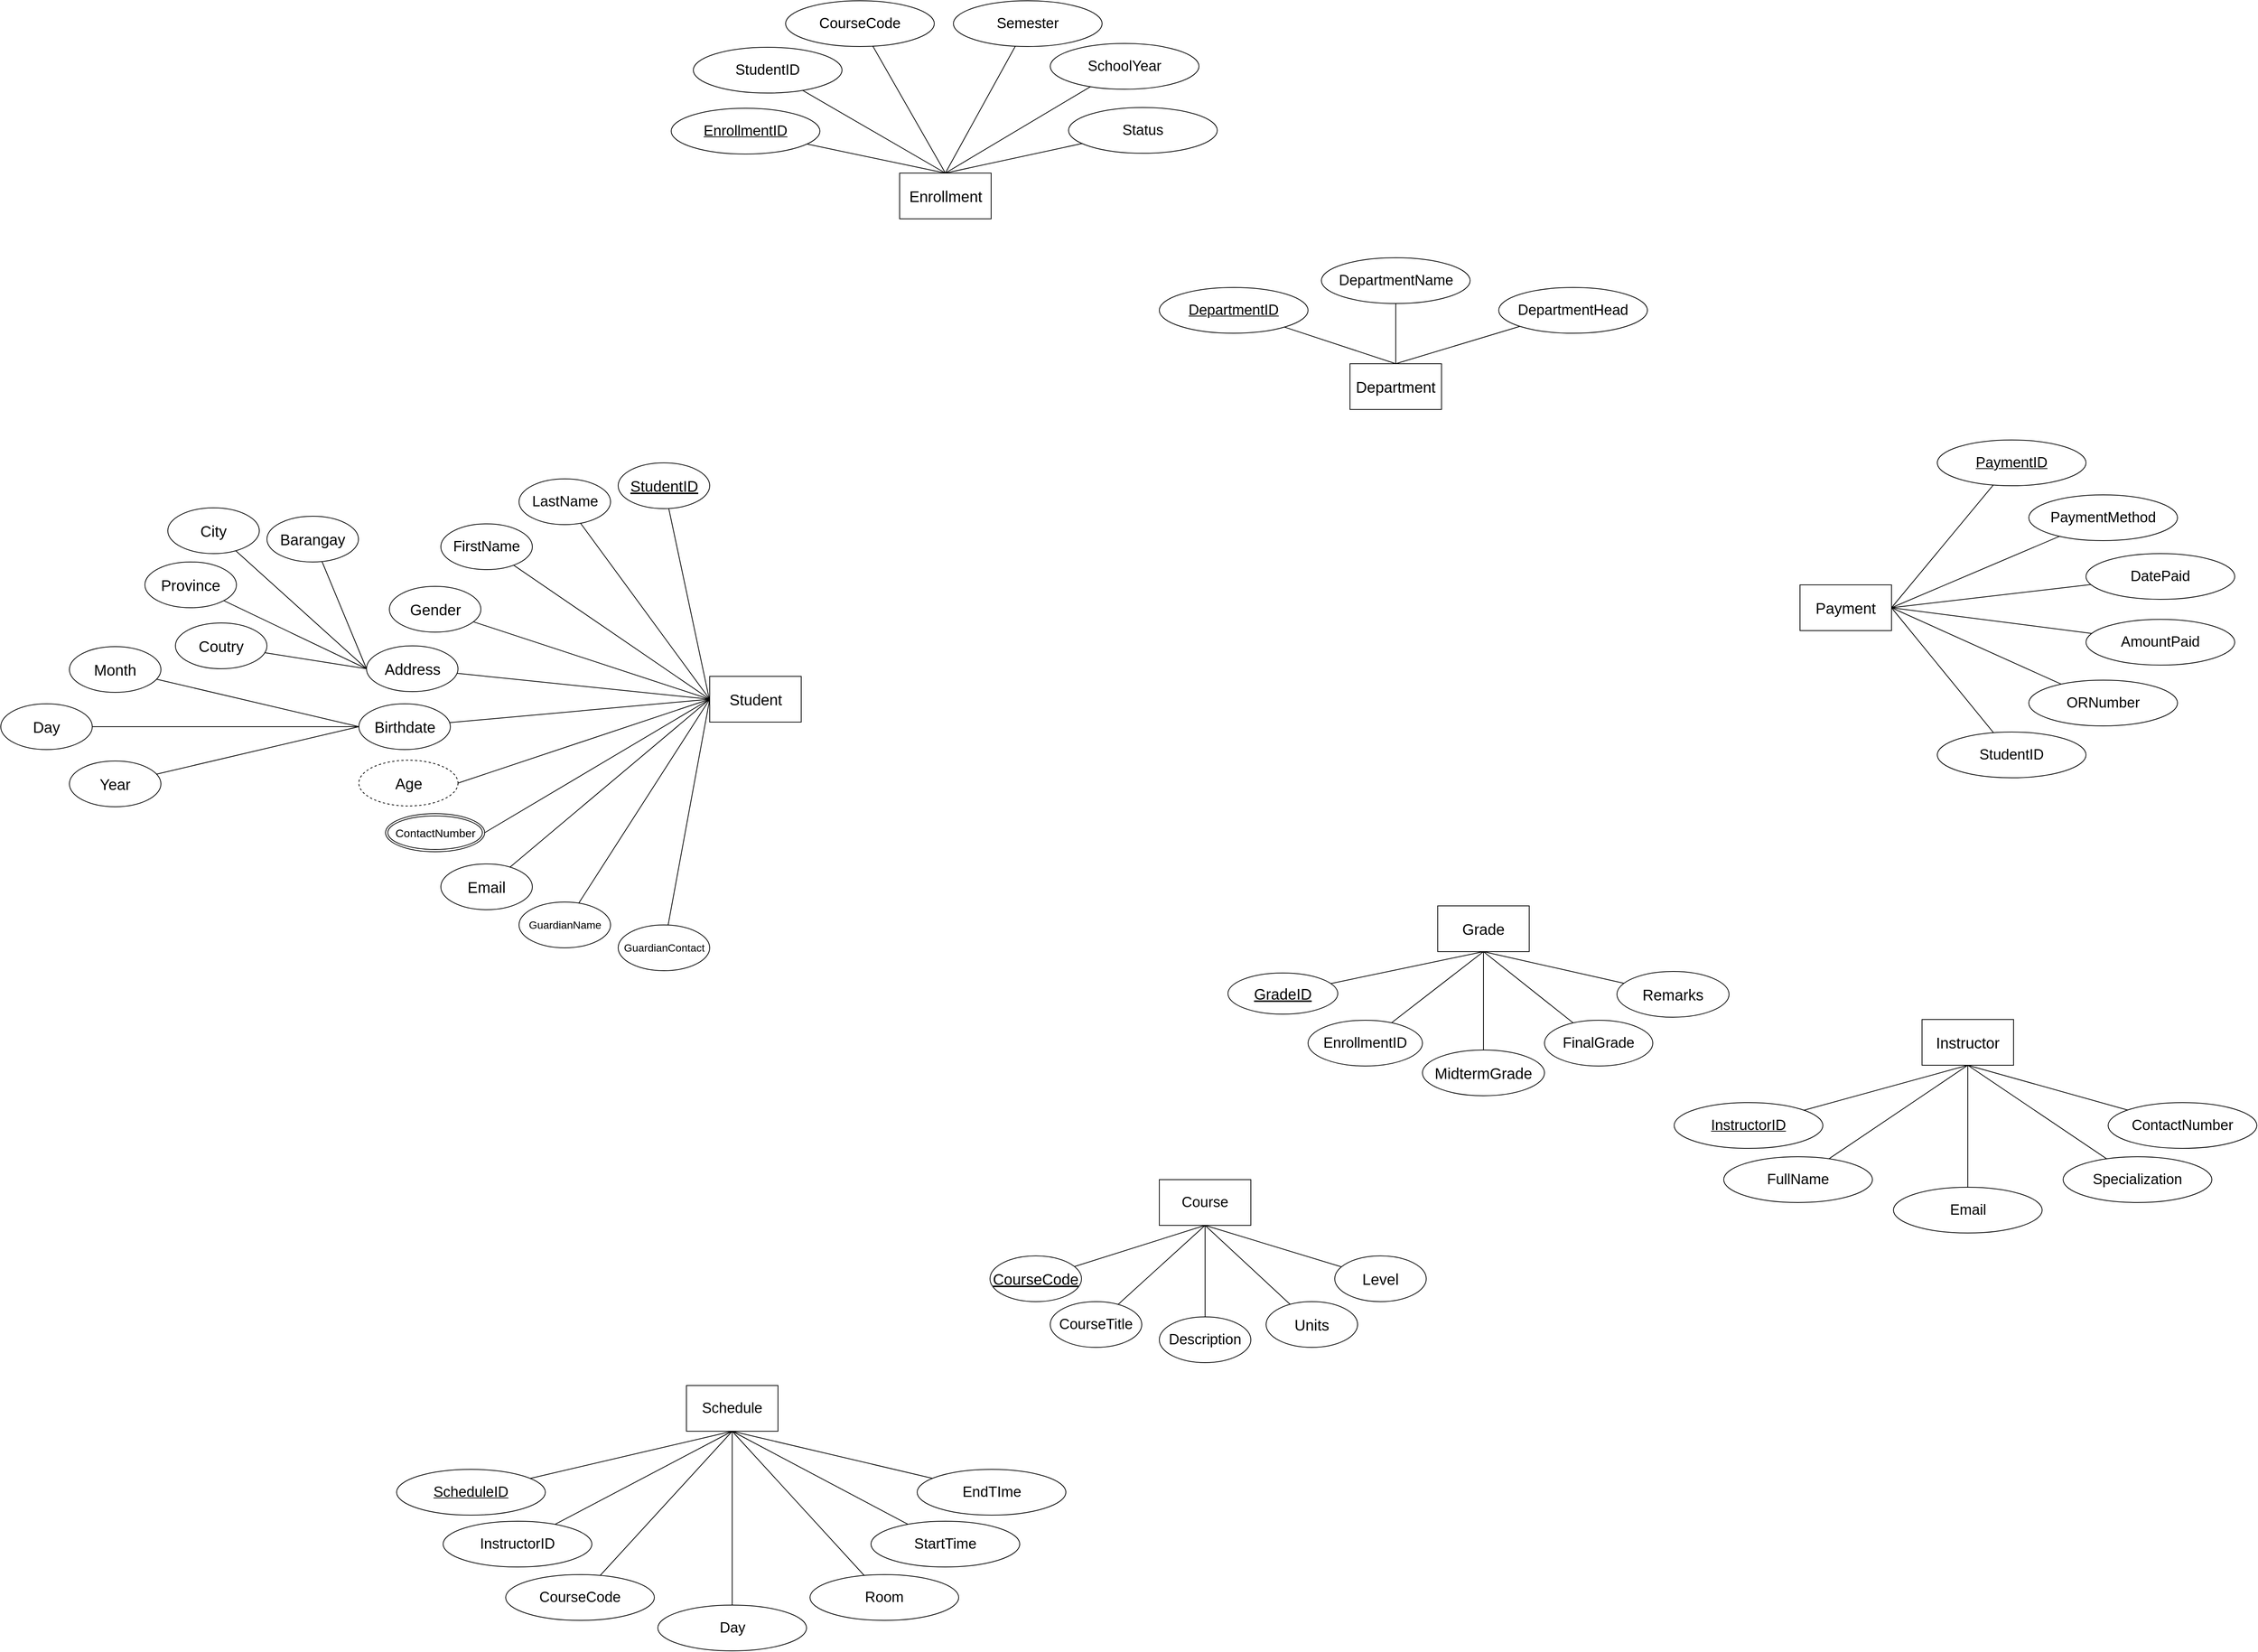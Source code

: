 <mxfile version="28.2.2">
  <diagram name="Page-1" id="AGJRzT_OhnzU_PfbtV0n">
    <mxGraphModel dx="3189" dy="1984" grid="1" gridSize="10" guides="1" tooltips="1" connect="1" arrows="1" fold="1" page="1" pageScale="1" pageWidth="850" pageHeight="1100" math="0" shadow="0">
      <root>
        <mxCell id="0" />
        <mxCell id="1" parent="0" />
        <mxCell id="HV2ZFBBPWrTVuAOWlXsi-6" value="Payment" style="rounded=0;whiteSpace=wrap;html=1;fontSize=20;" parent="1" vertex="1">
          <mxGeometry x="820" y="130" width="120" height="60" as="geometry" />
        </mxCell>
        <mxCell id="HV2ZFBBPWrTVuAOWlXsi-8" value="Grade" style="rounded=0;whiteSpace=wrap;html=1;fontSize=20;" parent="1" vertex="1">
          <mxGeometry x="345" y="551" width="120" height="60" as="geometry" />
        </mxCell>
        <mxCell id="78UuznA5aA8SNeWMlHvX-40" style="edgeStyle=none;curved=1;rounded=0;orthogonalLoop=1;jettySize=auto;html=1;entryX=1;entryY=0.5;entryDx=0;entryDy=0;fontSize=12;startSize=8;endSize=8;endArrow=none;endFill=0;" edge="1" parent="1" source="VZnbxfNPQ8UnDCiT-unX-41" target="HV2ZFBBPWrTVuAOWlXsi-6">
          <mxGeometry relative="1" as="geometry" />
        </mxCell>
        <mxCell id="VZnbxfNPQ8UnDCiT-unX-41" value="StudentID" style="ellipse;whiteSpace=wrap;html=1;fontSize=19;" parent="1" vertex="1">
          <mxGeometry x="1000" y="323" width="195" height="60" as="geometry" />
        </mxCell>
        <mxCell id="78UuznA5aA8SNeWMlHvX-45" style="edgeStyle=none;curved=1;rounded=0;orthogonalLoop=1;jettySize=auto;html=1;entryX=1;entryY=0.5;entryDx=0;entryDy=0;fontSize=12;startSize=8;endSize=8;endArrow=none;endFill=0;" edge="1" parent="1" source="VZnbxfNPQ8UnDCiT-unX-42" target="HV2ZFBBPWrTVuAOWlXsi-6">
          <mxGeometry relative="1" as="geometry" />
        </mxCell>
        <mxCell id="VZnbxfNPQ8UnDCiT-unX-42" value="&lt;u&gt;PaymentID&lt;/u&gt;" style="ellipse;whiteSpace=wrap;html=1;fontSize=19;" parent="1" vertex="1">
          <mxGeometry x="1000" y="-60" width="195" height="60" as="geometry" />
        </mxCell>
        <mxCell id="78UuznA5aA8SNeWMlHvX-41" style="edgeStyle=none;curved=1;rounded=0;orthogonalLoop=1;jettySize=auto;html=1;entryX=1;entryY=0.5;entryDx=0;entryDy=0;fontSize=12;startSize=8;endSize=8;endArrow=none;endFill=0;" edge="1" parent="1" source="VZnbxfNPQ8UnDCiT-unX-43" target="HV2ZFBBPWrTVuAOWlXsi-6">
          <mxGeometry relative="1" as="geometry" />
        </mxCell>
        <mxCell id="VZnbxfNPQ8UnDCiT-unX-43" value="ORNumber" style="ellipse;whiteSpace=wrap;html=1;fontSize=19;" parent="1" vertex="1">
          <mxGeometry x="1120" y="255" width="195" height="60" as="geometry" />
        </mxCell>
        <mxCell id="78UuznA5aA8SNeWMlHvX-43" style="edgeStyle=none;curved=1;rounded=0;orthogonalLoop=1;jettySize=auto;html=1;entryX=1;entryY=0.5;entryDx=0;entryDy=0;fontSize=12;startSize=8;endSize=8;endArrow=none;endFill=0;" edge="1" parent="1" source="VZnbxfNPQ8UnDCiT-unX-44" target="HV2ZFBBPWrTVuAOWlXsi-6">
          <mxGeometry relative="1" as="geometry" />
        </mxCell>
        <mxCell id="VZnbxfNPQ8UnDCiT-unX-44" value="DatePaid" style="ellipse;whiteSpace=wrap;html=1;fontSize=19;" parent="1" vertex="1">
          <mxGeometry x="1195" y="89" width="195" height="60" as="geometry" />
        </mxCell>
        <mxCell id="78UuznA5aA8SNeWMlHvX-42" style="edgeStyle=none;curved=1;rounded=0;orthogonalLoop=1;jettySize=auto;html=1;entryX=1;entryY=0.5;entryDx=0;entryDy=0;fontSize=12;startSize=8;endSize=8;endArrow=none;endFill=0;" edge="1" parent="1" source="VZnbxfNPQ8UnDCiT-unX-45" target="HV2ZFBBPWrTVuAOWlXsi-6">
          <mxGeometry relative="1" as="geometry" />
        </mxCell>
        <mxCell id="VZnbxfNPQ8UnDCiT-unX-45" value="AmountPaid" style="ellipse;whiteSpace=wrap;html=1;fontSize=19;" parent="1" vertex="1">
          <mxGeometry x="1195" y="175.25" width="195" height="60" as="geometry" />
        </mxCell>
        <mxCell id="78UuznA5aA8SNeWMlHvX-44" style="edgeStyle=none;curved=1;rounded=0;orthogonalLoop=1;jettySize=auto;html=1;entryX=1;entryY=0.5;entryDx=0;entryDy=0;fontSize=12;startSize=8;endSize=8;endArrow=none;endFill=0;" edge="1" parent="1" source="VZnbxfNPQ8UnDCiT-unX-56" target="HV2ZFBBPWrTVuAOWlXsi-6">
          <mxGeometry relative="1" as="geometry" />
        </mxCell>
        <mxCell id="VZnbxfNPQ8UnDCiT-unX-56" value="PaymentMethod" style="ellipse;whiteSpace=wrap;html=1;fontSize=19;" parent="1" vertex="1">
          <mxGeometry x="1120" y="12" width="195" height="60" as="geometry" />
        </mxCell>
        <mxCell id="78UuznA5aA8SNeWMlHvX-54" style="edgeStyle=none;curved=1;rounded=0;orthogonalLoop=1;jettySize=auto;html=1;entryX=0.5;entryY=1;entryDx=0;entryDy=0;fontSize=12;startSize=8;endSize=8;endArrow=none;endFill=0;" edge="1" parent="1" source="VZnbxfNPQ8UnDCiT-unX-77" target="HV2ZFBBPWrTVuAOWlXsi-8">
          <mxGeometry relative="1" as="geometry" />
        </mxCell>
        <mxCell id="VZnbxfNPQ8UnDCiT-unX-77" value="EnrollmentID" style="ellipse;whiteSpace=wrap;html=1;fontSize=19;" parent="1" vertex="1">
          <mxGeometry x="175" y="701" width="150" height="60" as="geometry" />
        </mxCell>
        <mxCell id="78UuznA5aA8SNeWMlHvX-56" style="edgeStyle=none;curved=1;rounded=0;orthogonalLoop=1;jettySize=auto;html=1;entryX=0.5;entryY=1;entryDx=0;entryDy=0;fontSize=12;startSize=8;endSize=8;endArrow=none;endFill=0;" edge="1" parent="1" source="VZnbxfNPQ8UnDCiT-unX-78" target="HV2ZFBBPWrTVuAOWlXsi-8">
          <mxGeometry relative="1" as="geometry" />
        </mxCell>
        <mxCell id="VZnbxfNPQ8UnDCiT-unX-78" value="FinalGrade" style="ellipse;whiteSpace=wrap;html=1;fontSize=19;" parent="1" vertex="1">
          <mxGeometry x="485" y="701" width="142" height="60" as="geometry" />
        </mxCell>
        <mxCell id="78UuznA5aA8SNeWMlHvX-53" style="edgeStyle=none;curved=1;rounded=0;orthogonalLoop=1;jettySize=auto;html=1;entryX=0.5;entryY=1;entryDx=0;entryDy=0;fontSize=12;startSize=8;endSize=8;endArrow=none;endFill=0;" edge="1" parent="1" source="VZnbxfNPQ8UnDCiT-unX-79" target="HV2ZFBBPWrTVuAOWlXsi-8">
          <mxGeometry relative="1" as="geometry" />
        </mxCell>
        <mxCell id="VZnbxfNPQ8UnDCiT-unX-79" value="&lt;u&gt;GradeID&lt;/u&gt;" style="ellipse;whiteSpace=wrap;html=1;fontSize=20;" parent="1" vertex="1">
          <mxGeometry x="70" y="639" width="144" height="54" as="geometry" />
        </mxCell>
        <mxCell id="78UuznA5aA8SNeWMlHvX-55" style="edgeStyle=none;curved=1;rounded=0;orthogonalLoop=1;jettySize=auto;html=1;entryX=0.5;entryY=1;entryDx=0;entryDy=0;fontSize=12;startSize=8;endSize=8;endArrow=none;endFill=0;" edge="1" parent="1" source="VZnbxfNPQ8UnDCiT-unX-80" target="HV2ZFBBPWrTVuAOWlXsi-8">
          <mxGeometry relative="1" as="geometry" />
        </mxCell>
        <mxCell id="VZnbxfNPQ8UnDCiT-unX-80" value="MidtermGrade" style="ellipse;whiteSpace=wrap;html=1;fontSize=20;" parent="1" vertex="1">
          <mxGeometry x="325" y="740" width="160" height="60" as="geometry" />
        </mxCell>
        <mxCell id="78UuznA5aA8SNeWMlHvX-57" style="edgeStyle=none;curved=1;rounded=0;orthogonalLoop=1;jettySize=auto;html=1;entryX=0.5;entryY=1;entryDx=0;entryDy=0;fontSize=12;startSize=8;endSize=8;endArrow=none;endFill=0;" edge="1" parent="1" source="VZnbxfNPQ8UnDCiT-unX-81" target="HV2ZFBBPWrTVuAOWlXsi-8">
          <mxGeometry relative="1" as="geometry" />
        </mxCell>
        <mxCell id="VZnbxfNPQ8UnDCiT-unX-81" value="Remarks" style="ellipse;whiteSpace=wrap;html=1;fontSize=20;" parent="1" vertex="1">
          <mxGeometry x="580" y="637" width="147" height="60" as="geometry" />
        </mxCell>
        <mxCell id="VZnbxfNPQ8UnDCiT-unX-2" value="Schedule" style="rounded=0;whiteSpace=wrap;html=1;fontSize=19;" parent="1" vertex="1">
          <mxGeometry x="-640" y="1180" width="120" height="60" as="geometry" />
        </mxCell>
        <mxCell id="78UuznA5aA8SNeWMlHvX-18" style="edgeStyle=none;curved=1;rounded=0;orthogonalLoop=1;jettySize=auto;html=1;fontSize=12;startSize=8;endSize=8;entryX=0.5;entryY=1;entryDx=0;entryDy=0;endArrow=none;endFill=0;" edge="1" parent="1" source="VZnbxfNPQ8UnDCiT-unX-60" target="VZnbxfNPQ8UnDCiT-unX-2">
          <mxGeometry relative="1" as="geometry">
            <mxPoint x="-630" y="1360" as="targetPoint" />
          </mxGeometry>
        </mxCell>
        <mxCell id="VZnbxfNPQ8UnDCiT-unX-60" value="CourseCode" style="ellipse;whiteSpace=wrap;html=1;fontSize=19;" parent="1" vertex="1">
          <mxGeometry x="-877" y="1428" width="195" height="60" as="geometry" />
        </mxCell>
        <mxCell id="78UuznA5aA8SNeWMlHvX-16" style="edgeStyle=none;curved=1;rounded=0;orthogonalLoop=1;jettySize=auto;html=1;entryX=0.5;entryY=1;entryDx=0;entryDy=0;fontSize=12;startSize=8;endSize=8;endArrow=none;endFill=0;" edge="1" parent="1" source="VZnbxfNPQ8UnDCiT-unX-61" target="VZnbxfNPQ8UnDCiT-unX-2">
          <mxGeometry relative="1" as="geometry" />
        </mxCell>
        <mxCell id="VZnbxfNPQ8UnDCiT-unX-61" value="&lt;u&gt;ScheduleID&lt;/u&gt;" style="ellipse;whiteSpace=wrap;html=1;fontSize=19;" parent="1" vertex="1">
          <mxGeometry x="-1020" y="1290" width="195" height="60" as="geometry" />
        </mxCell>
        <mxCell id="78UuznA5aA8SNeWMlHvX-17" style="edgeStyle=none;curved=1;rounded=0;orthogonalLoop=1;jettySize=auto;html=1;entryX=0.5;entryY=1;entryDx=0;entryDy=0;fontSize=12;startSize=8;endSize=8;endArrow=none;endFill=0;" edge="1" parent="1" source="VZnbxfNPQ8UnDCiT-unX-62" target="VZnbxfNPQ8UnDCiT-unX-2">
          <mxGeometry relative="1" as="geometry" />
        </mxCell>
        <mxCell id="VZnbxfNPQ8UnDCiT-unX-62" value="InstructorID" style="ellipse;whiteSpace=wrap;html=1;fontSize=19;" parent="1" vertex="1">
          <mxGeometry x="-959" y="1358" width="195" height="60" as="geometry" />
        </mxCell>
        <mxCell id="78UuznA5aA8SNeWMlHvX-19" style="edgeStyle=none;curved=1;rounded=0;orthogonalLoop=1;jettySize=auto;html=1;entryX=0.5;entryY=1;entryDx=0;entryDy=0;fontSize=12;startSize=8;endSize=8;endArrow=none;endFill=0;" edge="1" parent="1" source="VZnbxfNPQ8UnDCiT-unX-63" target="VZnbxfNPQ8UnDCiT-unX-2">
          <mxGeometry relative="1" as="geometry" />
        </mxCell>
        <mxCell id="VZnbxfNPQ8UnDCiT-unX-63" value="Day" style="ellipse;whiteSpace=wrap;html=1;fontSize=19;" parent="1" vertex="1">
          <mxGeometry x="-677.5" y="1468" width="195" height="60" as="geometry" />
        </mxCell>
        <mxCell id="78UuznA5aA8SNeWMlHvX-20" style="edgeStyle=none;curved=1;rounded=0;orthogonalLoop=1;jettySize=auto;html=1;entryX=0.5;entryY=1;entryDx=0;entryDy=0;fontSize=12;startSize=8;endSize=8;endArrow=none;endFill=0;" edge="1" parent="1" source="VZnbxfNPQ8UnDCiT-unX-64" target="VZnbxfNPQ8UnDCiT-unX-2">
          <mxGeometry relative="1" as="geometry" />
        </mxCell>
        <mxCell id="VZnbxfNPQ8UnDCiT-unX-64" value="Room" style="ellipse;whiteSpace=wrap;html=1;fontSize=19;" parent="1" vertex="1">
          <mxGeometry x="-478" y="1428" width="195" height="60" as="geometry" />
        </mxCell>
        <mxCell id="78UuznA5aA8SNeWMlHvX-21" style="edgeStyle=none;curved=1;rounded=0;orthogonalLoop=1;jettySize=auto;html=1;entryX=0.5;entryY=1;entryDx=0;entryDy=0;fontSize=12;startSize=8;endSize=8;endArrow=none;endFill=0;" edge="1" parent="1" source="VZnbxfNPQ8UnDCiT-unX-65" target="VZnbxfNPQ8UnDCiT-unX-2">
          <mxGeometry relative="1" as="geometry" />
        </mxCell>
        <mxCell id="VZnbxfNPQ8UnDCiT-unX-65" value="StartTime" style="ellipse;whiteSpace=wrap;html=1;fontSize=19;" parent="1" vertex="1">
          <mxGeometry x="-398" y="1358" width="195" height="60" as="geometry" />
        </mxCell>
        <mxCell id="78UuznA5aA8SNeWMlHvX-22" style="edgeStyle=none;curved=1;rounded=0;orthogonalLoop=1;jettySize=auto;html=1;entryX=0.5;entryY=1;entryDx=0;entryDy=0;fontSize=12;startSize=8;endSize=8;endArrow=none;endFill=0;" edge="1" parent="1" source="VZnbxfNPQ8UnDCiT-unX-74" target="VZnbxfNPQ8UnDCiT-unX-2">
          <mxGeometry relative="1" as="geometry" />
        </mxCell>
        <mxCell id="VZnbxfNPQ8UnDCiT-unX-74" value="EndTIme" style="ellipse;whiteSpace=wrap;html=1;fontSize=19;" parent="1" vertex="1">
          <mxGeometry x="-337.5" y="1290" width="195" height="60" as="geometry" />
        </mxCell>
        <mxCell id="78UuznA5aA8SNeWMlHvX-23" value="" style="group" vertex="1" connectable="0" parent="1">
          <mxGeometry x="-1069.5" y="-30" width="580" height="666" as="geometry" />
        </mxCell>
        <mxCell id="HV2ZFBBPWrTVuAOWlXsi-1" value="Student" style="rounded=0;whiteSpace=wrap;html=1;fontSize=20;" parent="78UuznA5aA8SNeWMlHvX-23" vertex="1">
          <mxGeometry x="460" y="280" width="120" height="60" as="geometry" />
        </mxCell>
        <mxCell id="VZnbxfNPQ8UnDCiT-unX-3" value="&lt;u&gt;StudentID&lt;/u&gt;" style="ellipse;whiteSpace=wrap;html=1;fontSize=20;" parent="78UuznA5aA8SNeWMlHvX-23" vertex="1">
          <mxGeometry x="340" width="120" height="60" as="geometry" />
        </mxCell>
        <mxCell id="VZnbxfNPQ8UnDCiT-unX-4" value="FirstName" style="ellipse;whiteSpace=wrap;html=1;fontSize=19;" parent="78UuznA5aA8SNeWMlHvX-23" vertex="1">
          <mxGeometry x="107.5" y="80" width="120" height="60" as="geometry" />
        </mxCell>
        <mxCell id="VZnbxfNPQ8UnDCiT-unX-5" value="LastName" style="ellipse;whiteSpace=wrap;html=1;fontSize=19;" parent="78UuznA5aA8SNeWMlHvX-23" vertex="1">
          <mxGeometry x="210" y="21" width="120" height="60" as="geometry" />
        </mxCell>
        <mxCell id="VZnbxfNPQ8UnDCiT-unX-8" value="Birthdate" style="ellipse;whiteSpace=wrap;html=1;fontSize=20;" parent="78UuznA5aA8SNeWMlHvX-23" vertex="1">
          <mxGeometry y="316" width="120" height="60" as="geometry" />
        </mxCell>
        <mxCell id="VZnbxfNPQ8UnDCiT-unX-11" value="Email" style="ellipse;whiteSpace=wrap;html=1;fontSize=20;" parent="78UuznA5aA8SNeWMlHvX-23" vertex="1">
          <mxGeometry x="107.5" y="526" width="120" height="60" as="geometry" />
        </mxCell>
        <mxCell id="VZnbxfNPQ8UnDCiT-unX-12" value="Address" style="ellipse;whiteSpace=wrap;html=1;fontSize=20;" parent="78UuznA5aA8SNeWMlHvX-23" vertex="1">
          <mxGeometry x="10" y="240" width="120" height="60" as="geometry" />
        </mxCell>
        <mxCell id="VZnbxfNPQ8UnDCiT-unX-13" value="GuardianContact" style="ellipse;whiteSpace=wrap;html=1;fontSize=14;" parent="78UuznA5aA8SNeWMlHvX-23" vertex="1">
          <mxGeometry x="340" y="606" width="120" height="60" as="geometry" />
        </mxCell>
        <mxCell id="VZnbxfNPQ8UnDCiT-unX-14" value="GuardianName" style="ellipse;whiteSpace=wrap;html=1;fontSize=14;" parent="78UuznA5aA8SNeWMlHvX-23" vertex="1">
          <mxGeometry x="210" y="576" width="120" height="60" as="geometry" />
        </mxCell>
        <mxCell id="VZnbxfNPQ8UnDCiT-unX-19" value="Gender" style="ellipse;whiteSpace=wrap;html=1;fontSize=20;" parent="78UuznA5aA8SNeWMlHvX-23" vertex="1">
          <mxGeometry x="40" y="162" width="120" height="60" as="geometry" />
        </mxCell>
        <mxCell id="VZnbxfNPQ8UnDCiT-unX-83" style="rounded=0;orthogonalLoop=1;jettySize=auto;html=1;endArrow=none;endFill=0;entryX=-0.003;entryY=0.51;entryDx=0;entryDy=0;entryPerimeter=0;" parent="78UuznA5aA8SNeWMlHvX-23" source="VZnbxfNPQ8UnDCiT-unX-3" target="HV2ZFBBPWrTVuAOWlXsi-1" edge="1">
          <mxGeometry relative="1" as="geometry">
            <mxPoint x="280" y="320" as="targetPoint" />
          </mxGeometry>
        </mxCell>
        <mxCell id="VZnbxfNPQ8UnDCiT-unX-84" style="rounded=0;orthogonalLoop=1;jettySize=auto;html=1;entryX=0;entryY=0.5;entryDx=0;entryDy=0;endArrow=none;endFill=0;" parent="78UuznA5aA8SNeWMlHvX-23" source="VZnbxfNPQ8UnDCiT-unX-4" target="HV2ZFBBPWrTVuAOWlXsi-1" edge="1">
          <mxGeometry relative="1" as="geometry" />
        </mxCell>
        <mxCell id="VZnbxfNPQ8UnDCiT-unX-85" style="rounded=0;orthogonalLoop=1;jettySize=auto;html=1;entryX=0;entryY=0.5;entryDx=0;entryDy=0;endArrow=none;endFill=0;" parent="78UuznA5aA8SNeWMlHvX-23" source="VZnbxfNPQ8UnDCiT-unX-5" target="HV2ZFBBPWrTVuAOWlXsi-1" edge="1">
          <mxGeometry relative="1" as="geometry" />
        </mxCell>
        <mxCell id="78UuznA5aA8SNeWMlHvX-7" style="edgeStyle=none;curved=1;rounded=0;orthogonalLoop=1;jettySize=auto;html=1;entryX=0;entryY=0.5;entryDx=0;entryDy=0;fontSize=12;startSize=8;endSize=8;endArrow=none;endFill=0;" edge="1" parent="78UuznA5aA8SNeWMlHvX-23" source="VZnbxfNPQ8UnDCiT-unX-8" target="HV2ZFBBPWrTVuAOWlXsi-1">
          <mxGeometry relative="1" as="geometry" />
        </mxCell>
        <mxCell id="78UuznA5aA8SNeWMlHvX-8" style="edgeStyle=none;curved=1;rounded=0;orthogonalLoop=1;jettySize=auto;html=1;fontSize=12;startSize=8;endSize=8;entryX=0;entryY=0.5;entryDx=0;entryDy=0;endArrow=none;endFill=0;exitX=1;exitY=0.5;exitDx=0;exitDy=0;" edge="1" parent="78UuznA5aA8SNeWMlHvX-23" source="78UuznA5aA8SNeWMlHvX-75" target="HV2ZFBBPWrTVuAOWlXsi-1">
          <mxGeometry relative="1" as="geometry">
            <mxPoint x="400" y="310" as="targetPoint" />
            <mxPoint x="169.5" y="390" as="sourcePoint" />
          </mxGeometry>
        </mxCell>
        <mxCell id="78UuznA5aA8SNeWMlHvX-9" style="edgeStyle=none;curved=1;rounded=0;orthogonalLoop=1;jettySize=auto;html=1;fontSize=12;startSize=8;endSize=8;entryX=0;entryY=0.5;entryDx=0;entryDy=0;endArrow=none;endFill=0;exitX=1;exitY=0.5;exitDx=0;exitDy=0;" edge="1" parent="78UuznA5aA8SNeWMlHvX-23" source="78UuznA5aA8SNeWMlHvX-73" target="HV2ZFBBPWrTVuAOWlXsi-1">
          <mxGeometry relative="1" as="geometry">
            <mxPoint x="400" y="310" as="targetPoint" />
            <mxPoint x="141.725" y="474.442" as="sourcePoint" />
          </mxGeometry>
        </mxCell>
        <mxCell id="78UuznA5aA8SNeWMlHvX-10" style="edgeStyle=none;curved=1;rounded=0;orthogonalLoop=1;jettySize=auto;html=1;entryX=0;entryY=0.5;entryDx=0;entryDy=0;fontSize=12;startSize=8;endSize=8;endArrow=none;endFill=0;" edge="1" parent="78UuznA5aA8SNeWMlHvX-23" source="VZnbxfNPQ8UnDCiT-unX-11" target="HV2ZFBBPWrTVuAOWlXsi-1">
          <mxGeometry relative="1" as="geometry" />
        </mxCell>
        <mxCell id="78UuznA5aA8SNeWMlHvX-4" style="edgeStyle=none;curved=1;rounded=0;orthogonalLoop=1;jettySize=auto;html=1;entryX=0;entryY=0.5;entryDx=0;entryDy=0;fontSize=12;startSize=8;endSize=8;endArrow=none;endFill=0;" edge="1" parent="78UuznA5aA8SNeWMlHvX-23" source="VZnbxfNPQ8UnDCiT-unX-12" target="HV2ZFBBPWrTVuAOWlXsi-1">
          <mxGeometry relative="1" as="geometry" />
        </mxCell>
        <mxCell id="78UuznA5aA8SNeWMlHvX-14" style="edgeStyle=none;curved=1;rounded=0;orthogonalLoop=1;jettySize=auto;html=1;fontSize=12;startSize=8;endSize=8;entryX=0;entryY=0.5;entryDx=0;entryDy=0;endArrow=none;endFill=0;" edge="1" parent="78UuznA5aA8SNeWMlHvX-23" source="VZnbxfNPQ8UnDCiT-unX-13" target="HV2ZFBBPWrTVuAOWlXsi-1">
          <mxGeometry relative="1" as="geometry">
            <mxPoint x="450" y="380" as="targetPoint" />
          </mxGeometry>
        </mxCell>
        <mxCell id="78UuznA5aA8SNeWMlHvX-11" style="edgeStyle=none;curved=1;rounded=0;orthogonalLoop=1;jettySize=auto;html=1;fontSize=12;startSize=8;endSize=8;entryX=0;entryY=0.5;entryDx=0;entryDy=0;endArrow=none;endFill=0;" edge="1" parent="78UuznA5aA8SNeWMlHvX-23" source="VZnbxfNPQ8UnDCiT-unX-14" target="HV2ZFBBPWrTVuAOWlXsi-1">
          <mxGeometry relative="1" as="geometry">
            <mxPoint x="440" y="310" as="targetPoint" />
          </mxGeometry>
        </mxCell>
        <mxCell id="VZnbxfNPQ8UnDCiT-unX-86" style="rounded=0;orthogonalLoop=1;jettySize=auto;html=1;entryX=0;entryY=0.5;entryDx=0;entryDy=0;endArrow=none;endFill=0;" parent="78UuznA5aA8SNeWMlHvX-23" source="VZnbxfNPQ8UnDCiT-unX-19" target="HV2ZFBBPWrTVuAOWlXsi-1" edge="1">
          <mxGeometry relative="1" as="geometry" />
        </mxCell>
        <mxCell id="78UuznA5aA8SNeWMlHvX-73" value="&lt;font style=&quot;font-size: 15px;&quot;&gt;ContactNumber&lt;/font&gt;" style="ellipse;shape=doubleEllipse;margin=3;whiteSpace=wrap;html=1;align=center;" vertex="1" parent="78UuznA5aA8SNeWMlHvX-23">
          <mxGeometry x="35" y="460" width="130" height="50" as="geometry" />
        </mxCell>
        <mxCell id="78UuznA5aA8SNeWMlHvX-75" value="&lt;font style=&quot;font-size: 20px;&quot;&gt;Age&lt;/font&gt;" style="ellipse;whiteSpace=wrap;html=1;align=center;dashed=1;" vertex="1" parent="78UuznA5aA8SNeWMlHvX-23">
          <mxGeometry y="390" width="130" height="60" as="geometry" />
        </mxCell>
        <mxCell id="HV2ZFBBPWrTVuAOWlXsi-9" value="Enrollment" style="rounded=0;whiteSpace=wrap;html=1;fontSize=20;" parent="1" vertex="1">
          <mxGeometry x="-360.5" y="-410" width="120" height="60" as="geometry" />
        </mxCell>
        <mxCell id="78UuznA5aA8SNeWMlHvX-25" style="edgeStyle=none;curved=1;rounded=0;orthogonalLoop=1;jettySize=auto;html=1;fontSize=12;startSize=8;endSize=8;entryX=0.5;entryY=0;entryDx=0;entryDy=0;endArrow=none;endFill=0;" edge="1" parent="1" source="VZnbxfNPQ8UnDCiT-unX-35" target="HV2ZFBBPWrTVuAOWlXsi-9">
          <mxGeometry relative="1" as="geometry">
            <mxPoint x="-340" y="-510" as="targetPoint" />
          </mxGeometry>
        </mxCell>
        <mxCell id="VZnbxfNPQ8UnDCiT-unX-35" value="StudentID" style="ellipse;whiteSpace=wrap;html=1;fontSize=19;" parent="1" vertex="1">
          <mxGeometry x="-631" y="-575" width="195" height="60" as="geometry" />
        </mxCell>
        <mxCell id="78UuznA5aA8SNeWMlHvX-24" style="edgeStyle=none;curved=1;rounded=0;orthogonalLoop=1;jettySize=auto;html=1;entryX=0.5;entryY=0;entryDx=0;entryDy=0;fontSize=12;startSize=8;endSize=8;endArrow=none;endFill=0;" edge="1" parent="1" source="VZnbxfNPQ8UnDCiT-unX-36" target="HV2ZFBBPWrTVuAOWlXsi-9">
          <mxGeometry relative="1" as="geometry" />
        </mxCell>
        <mxCell id="VZnbxfNPQ8UnDCiT-unX-36" value="&lt;u&gt;EnrollmentID&lt;/u&gt;" style="ellipse;whiteSpace=wrap;html=1;fontSize=19;" parent="1" vertex="1">
          <mxGeometry x="-660" y="-495" width="195" height="60" as="geometry" />
        </mxCell>
        <mxCell id="78UuznA5aA8SNeWMlHvX-26" style="edgeStyle=none;curved=1;rounded=0;orthogonalLoop=1;jettySize=auto;html=1;entryX=0.5;entryY=0;entryDx=0;entryDy=0;fontSize=12;startSize=8;endSize=8;endArrow=none;endFill=0;" edge="1" parent="1" source="VZnbxfNPQ8UnDCiT-unX-37" target="HV2ZFBBPWrTVuAOWlXsi-9">
          <mxGeometry relative="1" as="geometry" />
        </mxCell>
        <mxCell id="VZnbxfNPQ8UnDCiT-unX-37" value="CourseCode" style="ellipse;whiteSpace=wrap;html=1;fontSize=19;" parent="1" vertex="1">
          <mxGeometry x="-510" y="-636" width="195" height="60" as="geometry" />
        </mxCell>
        <mxCell id="78UuznA5aA8SNeWMlHvX-28" style="edgeStyle=none;curved=1;rounded=0;orthogonalLoop=1;jettySize=auto;html=1;fontSize=12;startSize=8;endSize=8;entryX=0.5;entryY=0;entryDx=0;entryDy=0;endArrow=none;endFill=0;" edge="1" parent="1" source="VZnbxfNPQ8UnDCiT-unX-38" target="HV2ZFBBPWrTVuAOWlXsi-9">
          <mxGeometry relative="1" as="geometry">
            <mxPoint x="-240" y="-440" as="targetPoint" />
          </mxGeometry>
        </mxCell>
        <mxCell id="VZnbxfNPQ8UnDCiT-unX-38" value="SchoolYear" style="ellipse;whiteSpace=wrap;html=1;fontSize=19;" parent="1" vertex="1">
          <mxGeometry x="-163" y="-580" width="195" height="60" as="geometry" />
        </mxCell>
        <mxCell id="78UuznA5aA8SNeWMlHvX-27" style="edgeStyle=none;curved=1;rounded=0;orthogonalLoop=1;jettySize=auto;html=1;fontSize=12;startSize=8;endSize=8;entryX=0.5;entryY=0;entryDx=0;entryDy=0;endArrow=none;endFill=0;" edge="1" parent="1" source="VZnbxfNPQ8UnDCiT-unX-39" target="HV2ZFBBPWrTVuAOWlXsi-9">
          <mxGeometry relative="1" as="geometry">
            <mxPoint x="-290.0" y="-430.0" as="targetPoint" />
          </mxGeometry>
        </mxCell>
        <mxCell id="VZnbxfNPQ8UnDCiT-unX-39" value="Semester" style="ellipse;whiteSpace=wrap;html=1;fontSize=19;" parent="1" vertex="1">
          <mxGeometry x="-290" y="-636" width="195" height="60" as="geometry" />
        </mxCell>
        <mxCell id="78UuznA5aA8SNeWMlHvX-29" style="edgeStyle=none;curved=1;rounded=0;orthogonalLoop=1;jettySize=auto;html=1;fontSize=12;startSize=8;endSize=8;entryX=0.5;entryY=0;entryDx=0;entryDy=0;endArrow=none;endFill=0;" edge="1" parent="1" source="VZnbxfNPQ8UnDCiT-unX-40" target="HV2ZFBBPWrTVuAOWlXsi-9">
          <mxGeometry relative="1" as="geometry">
            <mxPoint x="-220" y="-420" as="targetPoint" />
          </mxGeometry>
        </mxCell>
        <mxCell id="VZnbxfNPQ8UnDCiT-unX-40" value="Status" style="ellipse;whiteSpace=wrap;html=1;fontSize=19;" parent="1" vertex="1">
          <mxGeometry x="-139" y="-496" width="195" height="60" as="geometry" />
        </mxCell>
        <mxCell id="HV2ZFBBPWrTVuAOWlXsi-3" value="Department" style="rounded=0;whiteSpace=wrap;html=1;fontSize=20;" parent="1" vertex="1">
          <mxGeometry x="230" y="-160" width="120" height="60" as="geometry" />
        </mxCell>
        <mxCell id="78UuznA5aA8SNeWMlHvX-31" style="edgeStyle=none;curved=1;rounded=0;orthogonalLoop=1;jettySize=auto;html=1;fontSize=12;startSize=8;endSize=8;entryX=0.5;entryY=0;entryDx=0;entryDy=0;endArrow=none;endFill=0;" edge="1" parent="1" source="VZnbxfNPQ8UnDCiT-unX-25" target="HV2ZFBBPWrTVuAOWlXsi-3">
          <mxGeometry relative="1" as="geometry">
            <mxPoint x="310" y="-200" as="targetPoint" />
          </mxGeometry>
        </mxCell>
        <mxCell id="VZnbxfNPQ8UnDCiT-unX-25" value="DepartmentName" style="ellipse;whiteSpace=wrap;html=1;fontSize=19;" parent="1" vertex="1">
          <mxGeometry x="192.5" y="-299" width="195" height="60" as="geometry" />
        </mxCell>
        <mxCell id="78UuznA5aA8SNeWMlHvX-30" style="edgeStyle=none;curved=1;rounded=0;orthogonalLoop=1;jettySize=auto;html=1;entryX=0.5;entryY=0;entryDx=0;entryDy=0;fontSize=12;startSize=8;endSize=8;endArrow=none;endFill=0;" edge="1" parent="1" source="VZnbxfNPQ8UnDCiT-unX-28" target="HV2ZFBBPWrTVuAOWlXsi-3">
          <mxGeometry relative="1" as="geometry" />
        </mxCell>
        <mxCell id="VZnbxfNPQ8UnDCiT-unX-28" value="&lt;u&gt;DepartmentID&lt;/u&gt;" style="ellipse;whiteSpace=wrap;html=1;fontSize=19;" parent="1" vertex="1">
          <mxGeometry x="-20" y="-260" width="195" height="60" as="geometry" />
        </mxCell>
        <mxCell id="78UuznA5aA8SNeWMlHvX-32" style="edgeStyle=none;curved=1;rounded=0;orthogonalLoop=1;jettySize=auto;html=1;entryX=0.5;entryY=0;entryDx=0;entryDy=0;fontSize=12;startSize=8;endSize=8;endArrow=none;endFill=0;" edge="1" parent="1" source="VZnbxfNPQ8UnDCiT-unX-29" target="HV2ZFBBPWrTVuAOWlXsi-3">
          <mxGeometry relative="1" as="geometry" />
        </mxCell>
        <mxCell id="VZnbxfNPQ8UnDCiT-unX-29" value="DepartmentHead" style="ellipse;whiteSpace=wrap;html=1;fontSize=19;" parent="1" vertex="1">
          <mxGeometry x="425" y="-260" width="195" height="60" as="geometry" />
        </mxCell>
        <mxCell id="78UuznA5aA8SNeWMlHvX-38" value="" style="group" vertex="1" connectable="0" parent="1">
          <mxGeometry x="655" y="700" width="764" height="280" as="geometry" />
        </mxCell>
        <mxCell id="HV2ZFBBPWrTVuAOWlXsi-4" value="Instructor" style="rounded=0;whiteSpace=wrap;html=1;fontSize=20;" parent="78UuznA5aA8SNeWMlHvX-38" vertex="1">
          <mxGeometry x="325" width="120" height="60" as="geometry" />
        </mxCell>
        <mxCell id="VZnbxfNPQ8UnDCiT-unX-30" value="FullName" style="ellipse;whiteSpace=wrap;html=1;fontSize=19;" parent="78UuznA5aA8SNeWMlHvX-38" vertex="1">
          <mxGeometry x="65" y="180" width="195" height="60" as="geometry" />
        </mxCell>
        <mxCell id="VZnbxfNPQ8UnDCiT-unX-31" value="&lt;u&gt;InstructorID&lt;/u&gt;" style="ellipse;whiteSpace=wrap;html=1;fontSize=19;" parent="78UuznA5aA8SNeWMlHvX-38" vertex="1">
          <mxGeometry y="109" width="195" height="60" as="geometry" />
        </mxCell>
        <mxCell id="VZnbxfNPQ8UnDCiT-unX-32" value="Email" style="ellipse;whiteSpace=wrap;html=1;fontSize=19;" parent="78UuznA5aA8SNeWMlHvX-38" vertex="1">
          <mxGeometry x="287.5" y="220" width="195" height="60" as="geometry" />
        </mxCell>
        <mxCell id="VZnbxfNPQ8UnDCiT-unX-33" value="ContactNumber" style="ellipse;whiteSpace=wrap;html=1;fontSize=19;" parent="78UuznA5aA8SNeWMlHvX-38" vertex="1">
          <mxGeometry x="569" y="109" width="195" height="60" as="geometry" />
        </mxCell>
        <mxCell id="VZnbxfNPQ8UnDCiT-unX-34" value="Specialization" style="ellipse;whiteSpace=wrap;html=1;fontSize=19;" parent="78UuznA5aA8SNeWMlHvX-38" vertex="1">
          <mxGeometry x="510" y="180" width="195" height="60" as="geometry" />
        </mxCell>
        <mxCell id="78UuznA5aA8SNeWMlHvX-35" style="edgeStyle=none;curved=1;rounded=0;orthogonalLoop=1;jettySize=auto;html=1;entryX=0.5;entryY=1;entryDx=0;entryDy=0;fontSize=12;startSize=8;endSize=8;endArrow=none;endFill=0;" edge="1" parent="78UuznA5aA8SNeWMlHvX-38" source="VZnbxfNPQ8UnDCiT-unX-30" target="HV2ZFBBPWrTVuAOWlXsi-4">
          <mxGeometry relative="1" as="geometry" />
        </mxCell>
        <mxCell id="78UuznA5aA8SNeWMlHvX-33" style="edgeStyle=none;curved=1;rounded=0;orthogonalLoop=1;jettySize=auto;html=1;entryX=0.5;entryY=1;entryDx=0;entryDy=0;fontSize=12;startSize=8;endSize=8;endArrow=none;endFill=0;" edge="1" parent="78UuznA5aA8SNeWMlHvX-38" source="VZnbxfNPQ8UnDCiT-unX-31" target="HV2ZFBBPWrTVuAOWlXsi-4">
          <mxGeometry relative="1" as="geometry" />
        </mxCell>
        <mxCell id="78UuznA5aA8SNeWMlHvX-37" style="edgeStyle=none;curved=1;rounded=0;orthogonalLoop=1;jettySize=auto;html=1;entryX=0.5;entryY=1;entryDx=0;entryDy=0;fontSize=12;startSize=8;endSize=8;endArrow=none;endFill=0;" edge="1" parent="78UuznA5aA8SNeWMlHvX-38" source="VZnbxfNPQ8UnDCiT-unX-32" target="HV2ZFBBPWrTVuAOWlXsi-4">
          <mxGeometry relative="1" as="geometry" />
        </mxCell>
        <mxCell id="78UuznA5aA8SNeWMlHvX-34" style="edgeStyle=none;curved=1;rounded=0;orthogonalLoop=1;jettySize=auto;html=1;fontSize=12;startSize=8;endSize=8;entryX=0.5;entryY=1;entryDx=0;entryDy=0;endArrow=none;endFill=0;" edge="1" parent="78UuznA5aA8SNeWMlHvX-38" source="VZnbxfNPQ8UnDCiT-unX-33" target="HV2ZFBBPWrTVuAOWlXsi-4">
          <mxGeometry relative="1" as="geometry">
            <mxPoint x="415" y="90" as="targetPoint" />
          </mxGeometry>
        </mxCell>
        <mxCell id="78UuznA5aA8SNeWMlHvX-36" style="edgeStyle=none;curved=1;rounded=0;orthogonalLoop=1;jettySize=auto;html=1;entryX=0.5;entryY=1;entryDx=0;entryDy=0;fontSize=12;startSize=8;endSize=8;endArrow=none;endFill=0;" edge="1" parent="78UuznA5aA8SNeWMlHvX-38" source="VZnbxfNPQ8UnDCiT-unX-34" target="HV2ZFBBPWrTVuAOWlXsi-4">
          <mxGeometry relative="1" as="geometry" />
        </mxCell>
        <mxCell id="HV2ZFBBPWrTVuAOWlXsi-2" value="Course" style="rounded=0;whiteSpace=wrap;html=1;fontSize=19;" parent="1" vertex="1">
          <mxGeometry x="-20" y="910" width="120" height="60" as="geometry" />
        </mxCell>
        <mxCell id="78UuznA5aA8SNeWMlHvX-47" style="edgeStyle=none;curved=1;rounded=0;orthogonalLoop=1;jettySize=auto;html=1;entryX=0.5;entryY=1;entryDx=0;entryDy=0;fontSize=12;startSize=8;endSize=8;endArrow=none;endFill=0;" edge="1" parent="1" source="VZnbxfNPQ8UnDCiT-unX-20" target="HV2ZFBBPWrTVuAOWlXsi-2">
          <mxGeometry relative="1" as="geometry" />
        </mxCell>
        <mxCell id="VZnbxfNPQ8UnDCiT-unX-20" value="CourseTitle" style="ellipse;whiteSpace=wrap;html=1;fontSize=19;" parent="1" vertex="1">
          <mxGeometry x="-163" y="1070" width="120" height="60" as="geometry" />
        </mxCell>
        <mxCell id="78UuznA5aA8SNeWMlHvX-48" style="edgeStyle=none;curved=1;rounded=0;orthogonalLoop=1;jettySize=auto;html=1;entryX=0.5;entryY=1;entryDx=0;entryDy=0;fontSize=12;startSize=8;endSize=8;endArrow=none;endFill=0;" edge="1" parent="1" source="VZnbxfNPQ8UnDCiT-unX-21" target="HV2ZFBBPWrTVuAOWlXsi-2">
          <mxGeometry relative="1" as="geometry" />
        </mxCell>
        <mxCell id="VZnbxfNPQ8UnDCiT-unX-21" value="Description" style="ellipse;whiteSpace=wrap;html=1;fontSize=19;" parent="1" vertex="1">
          <mxGeometry x="-20" y="1090" width="120" height="60" as="geometry" />
        </mxCell>
        <mxCell id="78UuznA5aA8SNeWMlHvX-46" style="edgeStyle=none;curved=1;rounded=0;orthogonalLoop=1;jettySize=auto;html=1;entryX=0.5;entryY=1;entryDx=0;entryDy=0;fontSize=12;startSize=8;endSize=8;endArrow=none;endFill=0;" edge="1" parent="1" source="VZnbxfNPQ8UnDCiT-unX-22" target="HV2ZFBBPWrTVuAOWlXsi-2">
          <mxGeometry relative="1" as="geometry" />
        </mxCell>
        <mxCell id="VZnbxfNPQ8UnDCiT-unX-22" value="&lt;u&gt;CourseCode&lt;/u&gt;" style="ellipse;whiteSpace=wrap;html=1;fontSize=20;" parent="1" vertex="1">
          <mxGeometry x="-242" y="1010" width="120" height="60" as="geometry" />
        </mxCell>
        <mxCell id="78UuznA5aA8SNeWMlHvX-49" style="edgeStyle=none;curved=1;rounded=0;orthogonalLoop=1;jettySize=auto;html=1;entryX=0.5;entryY=1;entryDx=0;entryDy=0;fontSize=12;startSize=8;endSize=8;endArrow=none;endFill=0;" edge="1" parent="1" source="VZnbxfNPQ8UnDCiT-unX-23" target="HV2ZFBBPWrTVuAOWlXsi-2">
          <mxGeometry relative="1" as="geometry" />
        </mxCell>
        <mxCell id="VZnbxfNPQ8UnDCiT-unX-23" value="Units" style="ellipse;whiteSpace=wrap;html=1;fontSize=20;" parent="1" vertex="1">
          <mxGeometry x="120" y="1070" width="120" height="60" as="geometry" />
        </mxCell>
        <mxCell id="78UuznA5aA8SNeWMlHvX-51" style="edgeStyle=none;curved=1;rounded=0;orthogonalLoop=1;jettySize=auto;html=1;entryX=0.5;entryY=1;entryDx=0;entryDy=0;fontSize=12;startSize=8;endSize=8;endArrow=none;endFill=0;" edge="1" parent="1" source="VZnbxfNPQ8UnDCiT-unX-24" target="HV2ZFBBPWrTVuAOWlXsi-2">
          <mxGeometry relative="1" as="geometry" />
        </mxCell>
        <mxCell id="VZnbxfNPQ8UnDCiT-unX-24" value="Level" style="ellipse;whiteSpace=wrap;html=1;fontSize=20;" parent="1" vertex="1">
          <mxGeometry x="210" y="1010" width="120" height="60" as="geometry" />
        </mxCell>
        <mxCell id="78UuznA5aA8SNeWMlHvX-62" style="edgeStyle=none;curved=1;rounded=0;orthogonalLoop=1;jettySize=auto;html=1;fontSize=12;startSize=8;endSize=8;entryX=0;entryY=0.5;entryDx=0;entryDy=0;endArrow=none;endFill=0;" edge="1" parent="1" source="78UuznA5aA8SNeWMlHvX-58" target="VZnbxfNPQ8UnDCiT-unX-8">
          <mxGeometry relative="1" as="geometry">
            <mxPoint x="-1080" y="290" as="targetPoint" />
          </mxGeometry>
        </mxCell>
        <mxCell id="78UuznA5aA8SNeWMlHvX-58" value="Month" style="ellipse;whiteSpace=wrap;html=1;fontSize=20;" vertex="1" parent="1">
          <mxGeometry x="-1449" y="211" width="120" height="60" as="geometry" />
        </mxCell>
        <mxCell id="78UuznA5aA8SNeWMlHvX-61" style="edgeStyle=none;curved=1;rounded=0;orthogonalLoop=1;jettySize=auto;html=1;entryX=0;entryY=0.5;entryDx=0;entryDy=0;fontSize=12;startSize=8;endSize=8;endArrow=none;endFill=0;" edge="1" parent="1" source="78UuznA5aA8SNeWMlHvX-59" target="VZnbxfNPQ8UnDCiT-unX-8">
          <mxGeometry relative="1" as="geometry" />
        </mxCell>
        <mxCell id="78UuznA5aA8SNeWMlHvX-59" value="Day" style="ellipse;whiteSpace=wrap;html=1;fontSize=20;" vertex="1" parent="1">
          <mxGeometry x="-1539" y="286" width="120" height="60" as="geometry" />
        </mxCell>
        <mxCell id="78UuznA5aA8SNeWMlHvX-63" style="edgeStyle=none;curved=1;rounded=0;orthogonalLoop=1;jettySize=auto;html=1;entryX=0;entryY=0.5;entryDx=0;entryDy=0;fontSize=12;startSize=8;endSize=8;endArrow=none;endFill=0;" edge="1" parent="1" source="78UuznA5aA8SNeWMlHvX-60" target="VZnbxfNPQ8UnDCiT-unX-8">
          <mxGeometry relative="1" as="geometry" />
        </mxCell>
        <mxCell id="78UuznA5aA8SNeWMlHvX-60" value="Year" style="ellipse;whiteSpace=wrap;html=1;fontSize=20;" vertex="1" parent="1">
          <mxGeometry x="-1449" y="361" width="120" height="60" as="geometry" />
        </mxCell>
        <mxCell id="78UuznA5aA8SNeWMlHvX-71" style="edgeStyle=none;curved=1;rounded=0;orthogonalLoop=1;jettySize=auto;html=1;entryX=0;entryY=0.5;entryDx=0;entryDy=0;fontSize=12;startSize=8;endSize=8;endArrow=none;endFill=0;" edge="1" parent="1" source="78UuznA5aA8SNeWMlHvX-65" target="VZnbxfNPQ8UnDCiT-unX-12">
          <mxGeometry relative="1" as="geometry" />
        </mxCell>
        <mxCell id="78UuznA5aA8SNeWMlHvX-65" value="City" style="ellipse;whiteSpace=wrap;html=1;fontSize=20;" vertex="1" parent="1">
          <mxGeometry x="-1320" y="29" width="120" height="60" as="geometry" />
        </mxCell>
        <mxCell id="78UuznA5aA8SNeWMlHvX-70" style="edgeStyle=none;curved=1;rounded=0;orthogonalLoop=1;jettySize=auto;html=1;entryX=0;entryY=0.5;entryDx=0;entryDy=0;fontSize=12;startSize=8;endSize=8;endArrow=none;endFill=0;" edge="1" parent="1" source="78UuznA5aA8SNeWMlHvX-66" target="VZnbxfNPQ8UnDCiT-unX-12">
          <mxGeometry relative="1" as="geometry" />
        </mxCell>
        <mxCell id="78UuznA5aA8SNeWMlHvX-66" value="Province" style="ellipse;whiteSpace=wrap;html=1;fontSize=20;" vertex="1" parent="1">
          <mxGeometry x="-1350" y="100" width="120" height="60" as="geometry" />
        </mxCell>
        <mxCell id="78UuznA5aA8SNeWMlHvX-69" style="edgeStyle=none;curved=1;rounded=0;orthogonalLoop=1;jettySize=auto;html=1;entryX=0;entryY=0.5;entryDx=0;entryDy=0;fontSize=12;startSize=8;endSize=8;endArrow=none;endFill=0;" edge="1" parent="1" source="78UuznA5aA8SNeWMlHvX-67" target="VZnbxfNPQ8UnDCiT-unX-12">
          <mxGeometry relative="1" as="geometry" />
        </mxCell>
        <mxCell id="78UuznA5aA8SNeWMlHvX-67" value="Coutry" style="ellipse;whiteSpace=wrap;html=1;fontSize=20;" vertex="1" parent="1">
          <mxGeometry x="-1310" y="180" width="120" height="60" as="geometry" />
        </mxCell>
        <mxCell id="78UuznA5aA8SNeWMlHvX-72" style="edgeStyle=none;curved=1;rounded=0;orthogonalLoop=1;jettySize=auto;html=1;fontSize=12;startSize=8;endSize=8;entryX=0;entryY=0.5;entryDx=0;entryDy=0;endArrow=none;endFill=0;" edge="1" parent="1" source="78UuznA5aA8SNeWMlHvX-64" target="VZnbxfNPQ8UnDCiT-unX-12">
          <mxGeometry relative="1" as="geometry">
            <mxPoint x="-1080" y="190" as="targetPoint" />
          </mxGeometry>
        </mxCell>
        <mxCell id="78UuznA5aA8SNeWMlHvX-64" value="Barangay" style="ellipse;whiteSpace=wrap;html=1;fontSize=20;" vertex="1" parent="1">
          <mxGeometry x="-1190" y="40" width="120" height="60" as="geometry" />
        </mxCell>
      </root>
    </mxGraphModel>
  </diagram>
</mxfile>
